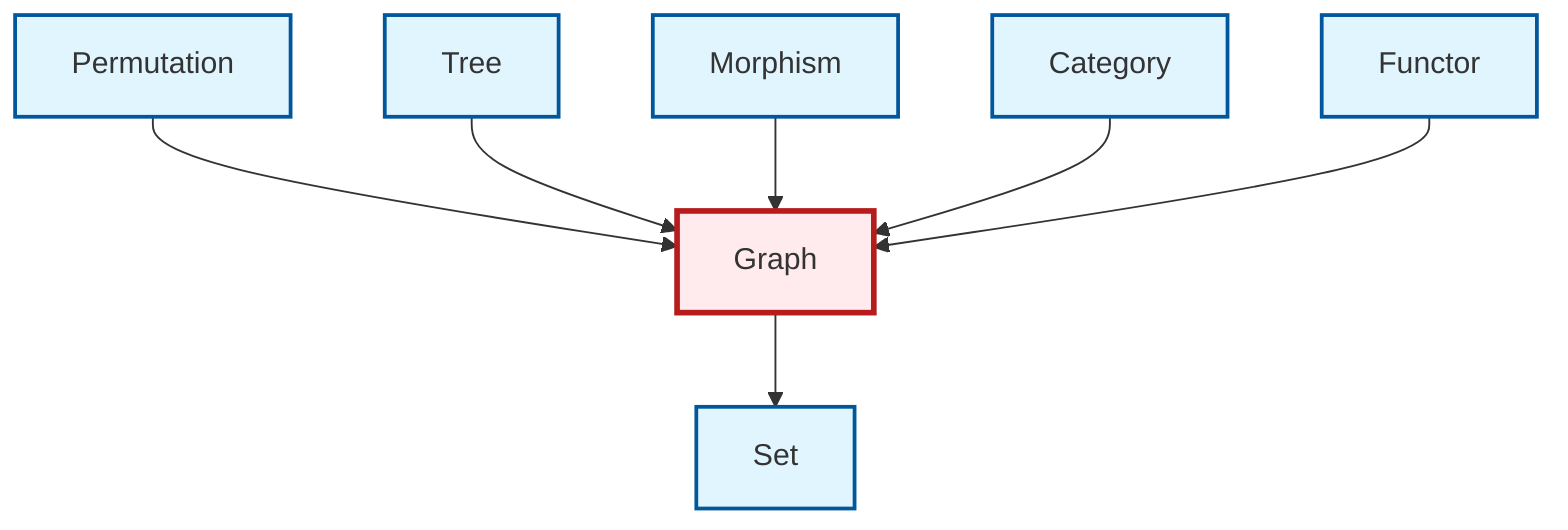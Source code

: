 graph TD
    classDef definition fill:#e1f5fe,stroke:#01579b,stroke-width:2px
    classDef theorem fill:#f3e5f5,stroke:#4a148c,stroke-width:2px
    classDef axiom fill:#fff3e0,stroke:#e65100,stroke-width:2px
    classDef example fill:#e8f5e9,stroke:#1b5e20,stroke-width:2px
    classDef current fill:#ffebee,stroke:#b71c1c,stroke-width:3px
    def-set["Set"]:::definition
    def-permutation["Permutation"]:::definition
    def-morphism["Morphism"]:::definition
    def-category["Category"]:::definition
    def-tree["Tree"]:::definition
    def-functor["Functor"]:::definition
    def-graph["Graph"]:::definition
    def-permutation --> def-graph
    def-tree --> def-graph
    def-morphism --> def-graph
    def-graph --> def-set
    def-category --> def-graph
    def-functor --> def-graph
    class def-graph current